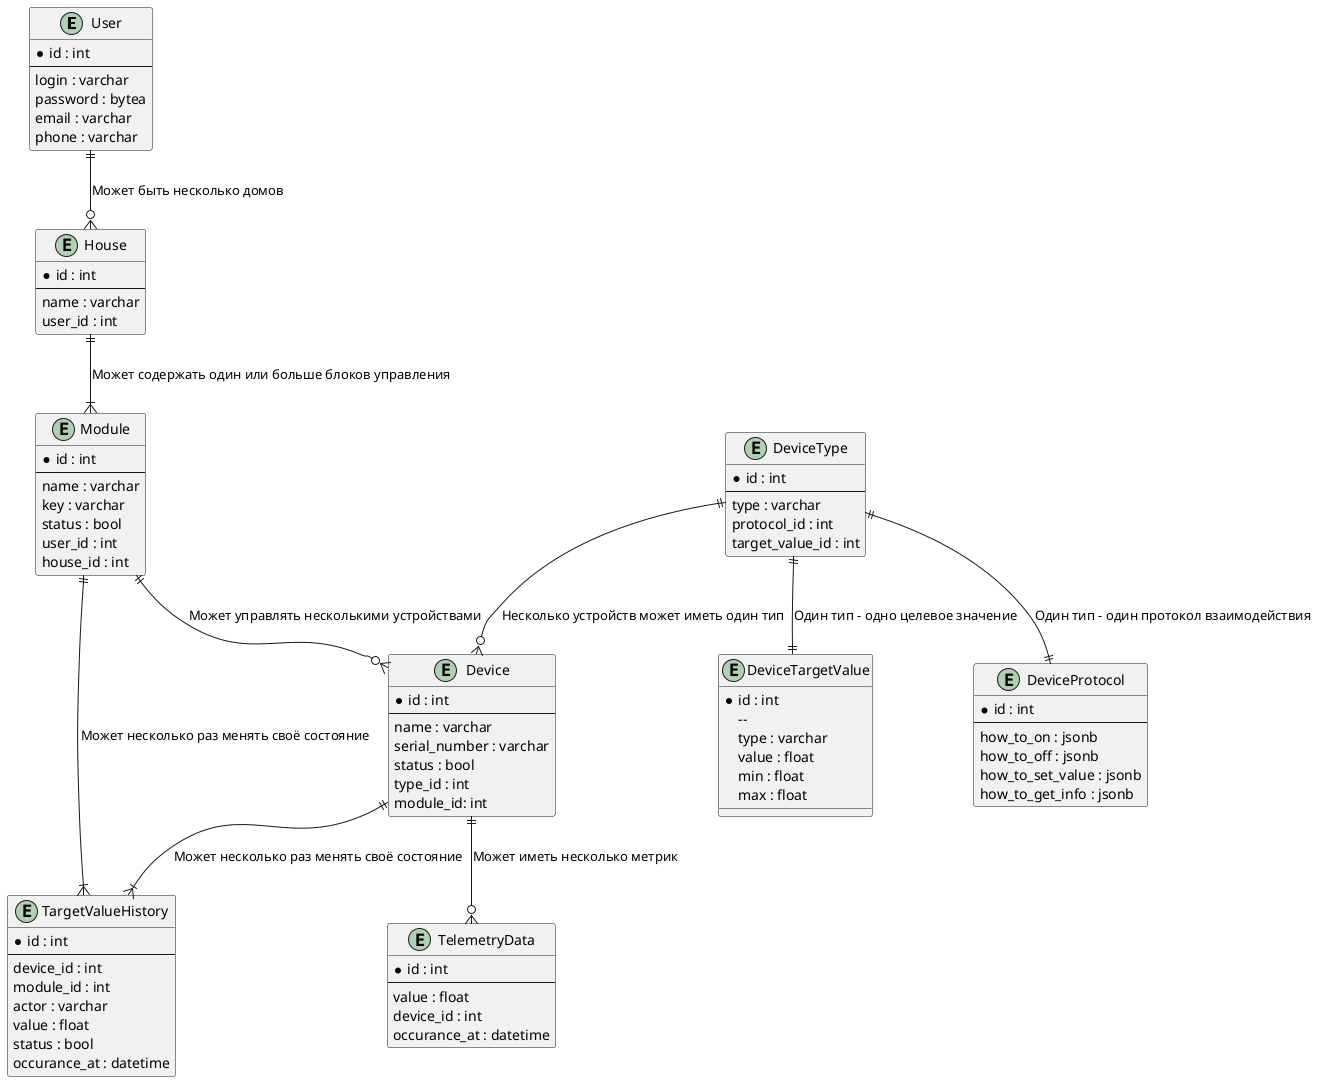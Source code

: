 @startuml er
entity User {
    * id : int
    --
    login : varchar
    password : bytea
    email : varchar
    phone : varchar
}

entity House {
    * id : int
    --
    name : varchar
    user_id : int
}

entity Module {
    * id : int
    --
    name : varchar
    key : varchar
    status : bool
    user_id : int
    house_id : int
}

entity Device {
    * id : int
    --
    name : varchar
    serial_number : varchar
    status : bool
    type_id : int
    module_id: int
}

entity DeviceType {
    * id : int
    --
    type : varchar
    protocol_id : int
    target_value_id : int
}

entity DeviceProtocol {
    * id : int
    --
    how_to_on : jsonb
    how_to_off : jsonb
    how_to_set_value : jsonb
    how_to_get_info : jsonb
}

entity DeviceTargetValue {
    * id : int
    -- 
    type : varchar
    value : float
    min : float
    max : float
}

entity TelemetryData {
    * id : int
    --
    value : float
    device_id : int
    occurance_at : datetime
}

entity TargetValueHistory {
    * id : int
    --
    device_id : int
    module_id : int
    actor : varchar
    value : float
    status : bool
    occurance_at : datetime
}

User ||--o{ House : "Может быть несколько домов"
House ||--|{ Module : "Может содержать один или больше блоков управления"
Module ||--o{ Device : "Может управлять несколькими устройствами"
Device ||--o{ TelemetryData : "Может иметь несколько метрик"
Device ||--|{ TargetValueHistory : "Может несколько раз менять своё состояние"
Module ||--|{ TargetValueHistory : "Может несколько раз менять своё состояние"
DeviceType ||--o{ Device : "Несколько устройств может иметь один тип"
DeviceType ||--|| DeviceTargetValue: "Один тип - одно целевое значение"
DeviceType ||--|| DeviceProtocol: "Один тип - один протокол взаимодействия"
@enduml